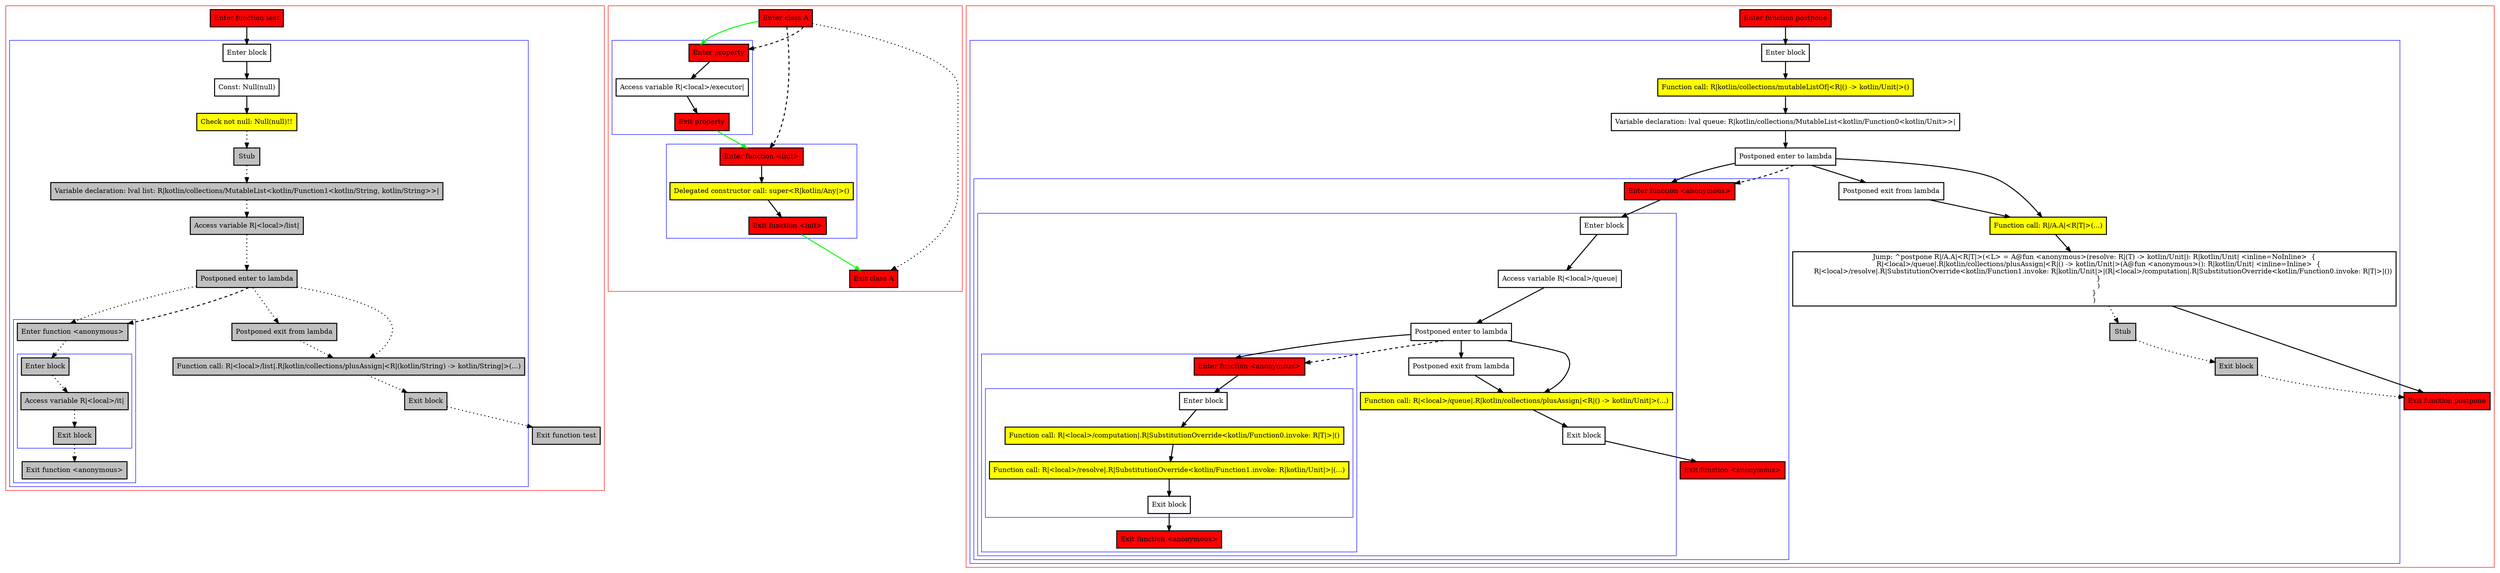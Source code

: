 digraph plusAssignWithLambdaInRhs_kt {
    graph [nodesep=3]
    node [shape=box penwidth=2]
    edge [penwidth=2]

    subgraph cluster_0 {
        color=red
        0 [label="Enter function test" style="filled" fillcolor=red];
        subgraph cluster_1 {
            color=blue
            1 [label="Enter block"];
            2 [label="Const: Null(null)"];
            3 [label="Check not null: Null(null)!!" style="filled" fillcolor=yellow];
            4 [label="Stub" style="filled" fillcolor=gray];
            5 [label="Variable declaration: lval list: R|kotlin/collections/MutableList<kotlin/Function1<kotlin/String, kotlin/String>>|" style="filled" fillcolor=gray];
            6 [label="Access variable R|<local>/list|" style="filled" fillcolor=gray];
            7 [label="Postponed enter to lambda" style="filled" fillcolor=gray];
            subgraph cluster_2 {
                color=blue
                8 [label="Enter function <anonymous>" style="filled" fillcolor=gray];
                subgraph cluster_3 {
                    color=blue
                    9 [label="Enter block" style="filled" fillcolor=gray];
                    10 [label="Access variable R|<local>/it|" style="filled" fillcolor=gray];
                    11 [label="Exit block" style="filled" fillcolor=gray];
                }
                12 [label="Exit function <anonymous>" style="filled" fillcolor=gray];
            }
            13 [label="Postponed exit from lambda" style="filled" fillcolor=gray];
            14 [label="Function call: R|<local>/list|.R|kotlin/collections/plusAssign|<R|(kotlin/String) -> kotlin/String|>(...)" style="filled" fillcolor=gray];
            15 [label="Exit block" style="filled" fillcolor=gray];
        }
        16 [label="Exit function test" style="filled" fillcolor=gray];
    }
    0 -> {1};
    1 -> {2};
    2 -> {3};
    3 -> {4} [style=dotted];
    4 -> {5} [style=dotted];
    5 -> {6} [style=dotted];
    6 -> {7} [style=dotted];
    7 -> {8 13 14} [style=dotted];
    7 -> {8} [style=dashed];
    8 -> {9} [style=dotted];
    9 -> {10} [style=dotted];
    10 -> {11} [style=dotted];
    11 -> {12} [style=dotted];
    13 -> {14} [style=dotted];
    14 -> {15} [style=dotted];
    15 -> {16} [style=dotted];

    subgraph cluster_4 {
        color=red
        17 [label="Enter class A" style="filled" fillcolor=red];
        subgraph cluster_5 {
            color=blue
            18 [label="Enter property" style="filled" fillcolor=red];
            19 [label="Access variable R|<local>/executor|"];
            20 [label="Exit property" style="filled" fillcolor=red];
        }
        subgraph cluster_6 {
            color=blue
            21 [label="Enter function <init>" style="filled" fillcolor=red];
            22 [label="Delegated constructor call: super<R|kotlin/Any|>()" style="filled" fillcolor=yellow];
            23 [label="Exit function <init>" style="filled" fillcolor=red];
        }
        24 [label="Exit class A" style="filled" fillcolor=red];
    }
    17 -> {18} [color=green];
    17 -> {24} [style=dotted];
    17 -> {18 21} [style=dashed];
    18 -> {19};
    19 -> {20};
    20 -> {21} [color=green];
    21 -> {22};
    22 -> {23};
    23 -> {24} [color=green];

    subgraph cluster_7 {
        color=red
        25 [label="Enter function postpone" style="filled" fillcolor=red];
        subgraph cluster_8 {
            color=blue
            26 [label="Enter block"];
            27 [label="Function call: R|kotlin/collections/mutableListOf|<R|() -> kotlin/Unit|>()" style="filled" fillcolor=yellow];
            28 [label="Variable declaration: lval queue: R|kotlin/collections/MutableList<kotlin/Function0<kotlin/Unit>>|"];
            29 [label="Postponed enter to lambda"];
            subgraph cluster_9 {
                color=blue
                30 [label="Enter function <anonymous>" style="filled" fillcolor=red];
                subgraph cluster_10 {
                    color=blue
                    31 [label="Enter block"];
                    32 [label="Access variable R|<local>/queue|"];
                    33 [label="Postponed enter to lambda"];
                    subgraph cluster_11 {
                        color=blue
                        34 [label="Enter function <anonymous>" style="filled" fillcolor=red];
                        subgraph cluster_12 {
                            color=blue
                            35 [label="Enter block"];
                            36 [label="Function call: R|<local>/computation|.R|SubstitutionOverride<kotlin/Function0.invoke: R|T|>|()" style="filled" fillcolor=yellow];
                            37 [label="Function call: R|<local>/resolve|.R|SubstitutionOverride<kotlin/Function1.invoke: R|kotlin/Unit|>|(...)" style="filled" fillcolor=yellow];
                            38 [label="Exit block"];
                        }
                        39 [label="Exit function <anonymous>" style="filled" fillcolor=red];
                    }
                    40 [label="Postponed exit from lambda"];
                    41 [label="Function call: R|<local>/queue|.R|kotlin/collections/plusAssign|<R|() -> kotlin/Unit|>(...)" style="filled" fillcolor=yellow];
                    42 [label="Exit block"];
                }
                43 [label="Exit function <anonymous>" style="filled" fillcolor=red];
            }
            44 [label="Postponed exit from lambda"];
            45 [label="Function call: R|/A.A|<R|T|>(...)" style="filled" fillcolor=yellow];
            46 [label="Jump: ^postpone R|/A.A|<R|T|>(<L> = A@fun <anonymous>(resolve: R|(T) -> kotlin/Unit|): R|kotlin/Unit| <inline=NoInline>  {
    R|<local>/queue|.R|kotlin/collections/plusAssign|<R|() -> kotlin/Unit|>(A@fun <anonymous>(): R|kotlin/Unit| <inline=Inline>  {
        R|<local>/resolve|.R|SubstitutionOverride<kotlin/Function1.invoke: R|kotlin/Unit|>|(R|<local>/computation|.R|SubstitutionOverride<kotlin/Function0.invoke: R|T|>|())
    }
    )
}
)"];
            47 [label="Stub" style="filled" fillcolor=gray];
            48 [label="Exit block" style="filled" fillcolor=gray];
        }
        49 [label="Exit function postpone" style="filled" fillcolor=red];
    }
    25 -> {26};
    26 -> {27};
    27 -> {28};
    28 -> {29};
    29 -> {30 44 45};
    29 -> {30} [style=dashed];
    30 -> {31};
    31 -> {32};
    32 -> {33};
    33 -> {34 40 41};
    33 -> {34} [style=dashed];
    34 -> {35};
    35 -> {36};
    36 -> {37};
    37 -> {38};
    38 -> {39};
    40 -> {41};
    41 -> {42};
    42 -> {43};
    44 -> {45};
    45 -> {46};
    46 -> {49};
    46 -> {47} [style=dotted];
    47 -> {48} [style=dotted];
    48 -> {49} [style=dotted];

}
